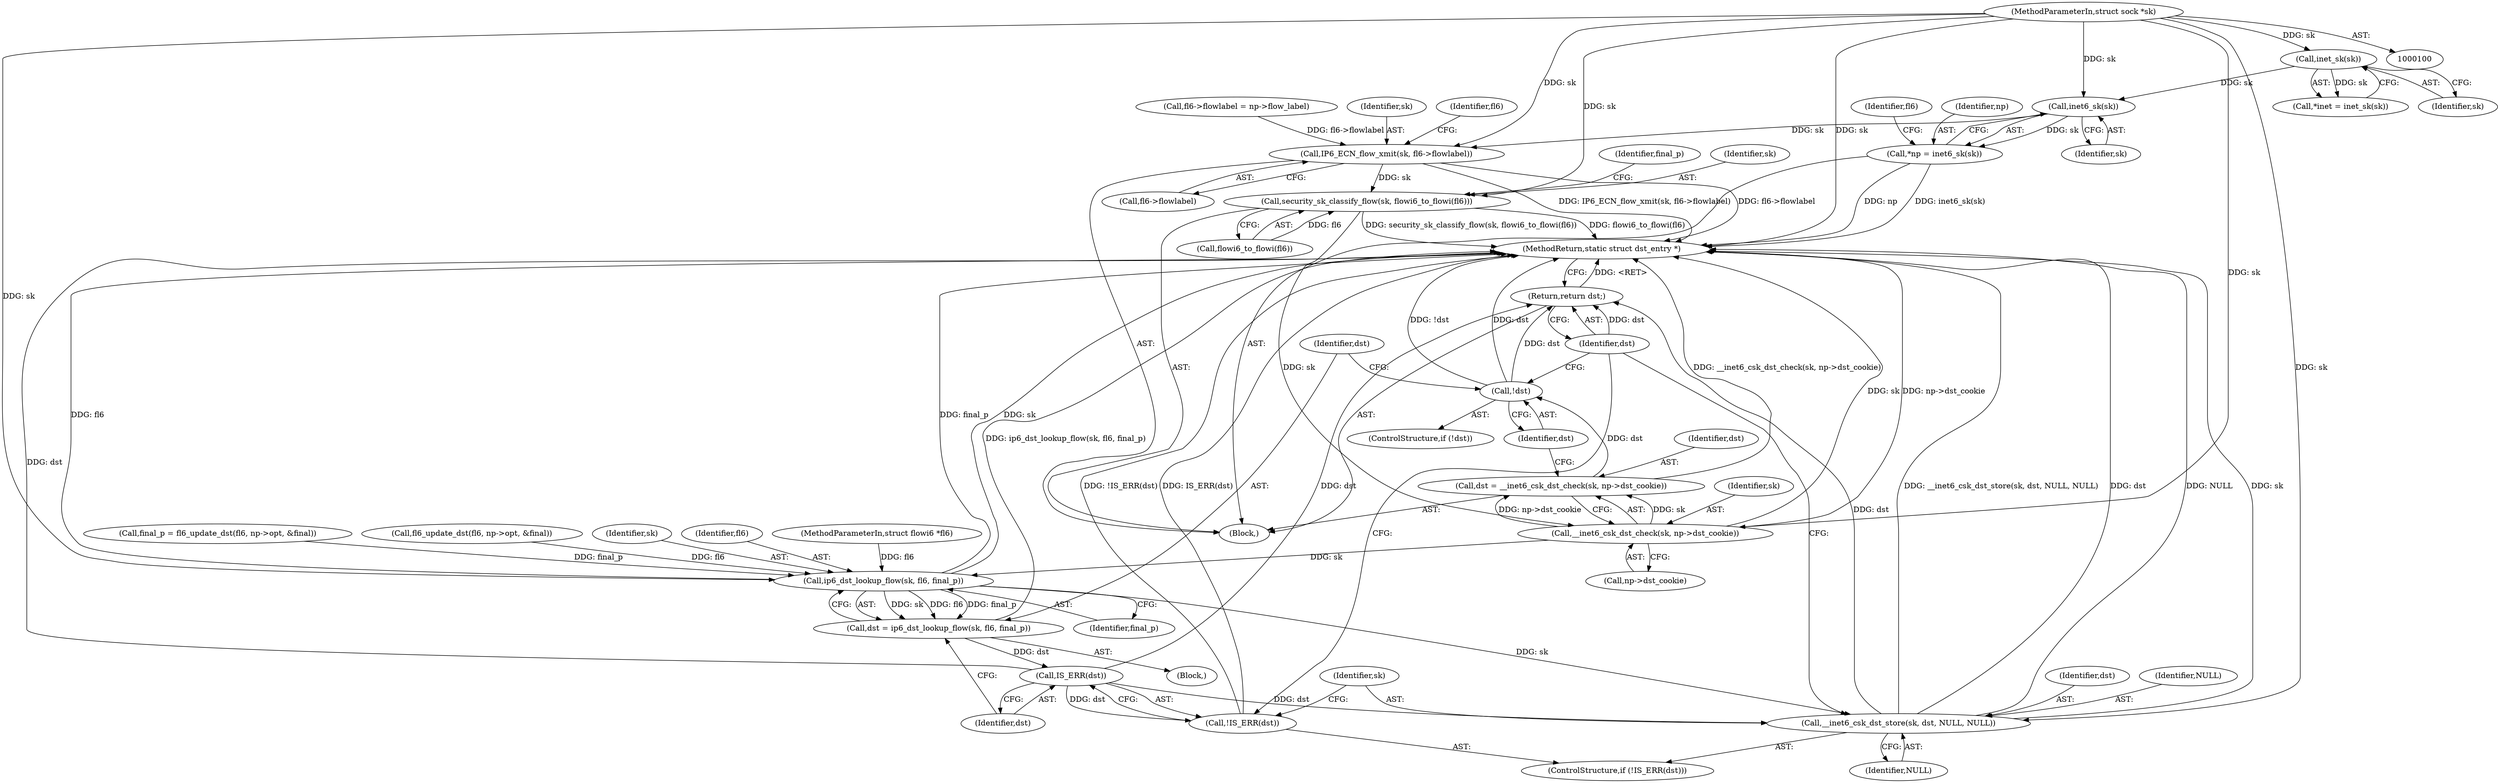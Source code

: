 digraph "0_linux_45f6fad84cc305103b28d73482b344d7f5b76f39_8@pointer" {
"1000112" [label="(Call,inet6_sk(sk))"];
"1000107" [label="(Call,inet_sk(sk))"];
"1000101" [label="(MethodParameterIn,struct sock *sk)"];
"1000110" [label="(Call,*np = inet6_sk(sk))"];
"1000151" [label="(Call,IP6_ECN_flow_xmit(sk, fl6->flowlabel))"];
"1000184" [label="(Call,security_sk_classify_flow(sk, flowi6_to_flowi(fl6)))"];
"1000199" [label="(Call,__inet6_csk_dst_check(sk, np->dst_cookie))"];
"1000197" [label="(Call,dst = __inet6_csk_dst_check(sk, np->dst_cookie))"];
"1000205" [label="(Call,!dst)"];
"1000223" [label="(Return,return dst;)"];
"1000210" [label="(Call,ip6_dst_lookup_flow(sk, fl6, final_p))"];
"1000208" [label="(Call,dst = ip6_dst_lookup_flow(sk, fl6, final_p))"];
"1000216" [label="(Call,IS_ERR(dst))"];
"1000215" [label="(Call,!IS_ERR(dst))"];
"1000218" [label="(Call,__inet6_csk_dst_store(sk, dst, NULL, NULL))"];
"1000214" [label="(ControlStructure,if (!IS_ERR(dst)))"];
"1000199" [label="(Call,__inet6_csk_dst_check(sk, np->dst_cookie))"];
"1000218" [label="(Call,__inet6_csk_dst_store(sk, dst, NULL, NULL))"];
"1000219" [label="(Identifier,sk)"];
"1000217" [label="(Identifier,dst)"];
"1000118" [label="(Identifier,fl6)"];
"1000213" [label="(Identifier,final_p)"];
"1000211" [label="(Identifier,sk)"];
"1000111" [label="(Identifier,np)"];
"1000113" [label="(Identifier,sk)"];
"1000158" [label="(Identifier,fl6)"];
"1000200" [label="(Identifier,sk)"];
"1000207" [label="(Block,)"];
"1000216" [label="(Call,IS_ERR(dst))"];
"1000208" [label="(Call,dst = ip6_dst_lookup_flow(sk, fl6, final_p))"];
"1000212" [label="(Identifier,fl6)"];
"1000105" [label="(Call,*inet = inet_sk(sk))"];
"1000224" [label="(Identifier,dst)"];
"1000201" [label="(Call,np->dst_cookie)"];
"1000103" [label="(Block,)"];
"1000210" [label="(Call,ip6_dst_lookup_flow(sk, fl6, final_p))"];
"1000108" [label="(Identifier,sk)"];
"1000144" [label="(Call,fl6->flowlabel = np->flow_label)"];
"1000189" [label="(Identifier,final_p)"];
"1000206" [label="(Identifier,dst)"];
"1000102" [label="(MethodParameterIn,struct flowi6 *fl6)"];
"1000220" [label="(Identifier,dst)"];
"1000186" [label="(Call,flowi6_to_flowi(fl6))"];
"1000185" [label="(Identifier,sk)"];
"1000110" [label="(Call,*np = inet6_sk(sk))"];
"1000215" [label="(Call,!IS_ERR(dst))"];
"1000198" [label="(Identifier,dst)"];
"1000222" [label="(Identifier,NULL)"];
"1000209" [label="(Identifier,dst)"];
"1000184" [label="(Call,security_sk_classify_flow(sk, flowi6_to_flowi(fl6)))"];
"1000107" [label="(Call,inet_sk(sk))"];
"1000188" [label="(Call,final_p = fl6_update_dst(fl6, np->opt, &final))"];
"1000223" [label="(Return,return dst;)"];
"1000190" [label="(Call,fl6_update_dst(fl6, np->opt, &final))"];
"1000152" [label="(Identifier,sk)"];
"1000225" [label="(MethodReturn,static struct dst_entry *)"];
"1000204" [label="(ControlStructure,if (!dst))"];
"1000205" [label="(Call,!dst)"];
"1000112" [label="(Call,inet6_sk(sk))"];
"1000197" [label="(Call,dst = __inet6_csk_dst_check(sk, np->dst_cookie))"];
"1000101" [label="(MethodParameterIn,struct sock *sk)"];
"1000153" [label="(Call,fl6->flowlabel)"];
"1000221" [label="(Identifier,NULL)"];
"1000151" [label="(Call,IP6_ECN_flow_xmit(sk, fl6->flowlabel))"];
"1000112" -> "1000110"  [label="AST: "];
"1000112" -> "1000113"  [label="CFG: "];
"1000113" -> "1000112"  [label="AST: "];
"1000110" -> "1000112"  [label="CFG: "];
"1000112" -> "1000110"  [label="DDG: sk"];
"1000107" -> "1000112"  [label="DDG: sk"];
"1000101" -> "1000112"  [label="DDG: sk"];
"1000112" -> "1000151"  [label="DDG: sk"];
"1000107" -> "1000105"  [label="AST: "];
"1000107" -> "1000108"  [label="CFG: "];
"1000108" -> "1000107"  [label="AST: "];
"1000105" -> "1000107"  [label="CFG: "];
"1000107" -> "1000105"  [label="DDG: sk"];
"1000101" -> "1000107"  [label="DDG: sk"];
"1000101" -> "1000100"  [label="AST: "];
"1000101" -> "1000225"  [label="DDG: sk"];
"1000101" -> "1000151"  [label="DDG: sk"];
"1000101" -> "1000184"  [label="DDG: sk"];
"1000101" -> "1000199"  [label="DDG: sk"];
"1000101" -> "1000210"  [label="DDG: sk"];
"1000101" -> "1000218"  [label="DDG: sk"];
"1000110" -> "1000103"  [label="AST: "];
"1000111" -> "1000110"  [label="AST: "];
"1000118" -> "1000110"  [label="CFG: "];
"1000110" -> "1000225"  [label="DDG: inet6_sk(sk)"];
"1000110" -> "1000225"  [label="DDG: np"];
"1000151" -> "1000103"  [label="AST: "];
"1000151" -> "1000153"  [label="CFG: "];
"1000152" -> "1000151"  [label="AST: "];
"1000153" -> "1000151"  [label="AST: "];
"1000158" -> "1000151"  [label="CFG: "];
"1000151" -> "1000225"  [label="DDG: IP6_ECN_flow_xmit(sk, fl6->flowlabel)"];
"1000151" -> "1000225"  [label="DDG: fl6->flowlabel"];
"1000144" -> "1000151"  [label="DDG: fl6->flowlabel"];
"1000151" -> "1000184"  [label="DDG: sk"];
"1000184" -> "1000103"  [label="AST: "];
"1000184" -> "1000186"  [label="CFG: "];
"1000185" -> "1000184"  [label="AST: "];
"1000186" -> "1000184"  [label="AST: "];
"1000189" -> "1000184"  [label="CFG: "];
"1000184" -> "1000225"  [label="DDG: flowi6_to_flowi(fl6)"];
"1000184" -> "1000225"  [label="DDG: security_sk_classify_flow(sk, flowi6_to_flowi(fl6))"];
"1000186" -> "1000184"  [label="DDG: fl6"];
"1000184" -> "1000199"  [label="DDG: sk"];
"1000199" -> "1000197"  [label="AST: "];
"1000199" -> "1000201"  [label="CFG: "];
"1000200" -> "1000199"  [label="AST: "];
"1000201" -> "1000199"  [label="AST: "];
"1000197" -> "1000199"  [label="CFG: "];
"1000199" -> "1000225"  [label="DDG: np->dst_cookie"];
"1000199" -> "1000225"  [label="DDG: sk"];
"1000199" -> "1000197"  [label="DDG: sk"];
"1000199" -> "1000197"  [label="DDG: np->dst_cookie"];
"1000199" -> "1000210"  [label="DDG: sk"];
"1000197" -> "1000103"  [label="AST: "];
"1000198" -> "1000197"  [label="AST: "];
"1000206" -> "1000197"  [label="CFG: "];
"1000197" -> "1000225"  [label="DDG: __inet6_csk_dst_check(sk, np->dst_cookie)"];
"1000197" -> "1000205"  [label="DDG: dst"];
"1000205" -> "1000204"  [label="AST: "];
"1000205" -> "1000206"  [label="CFG: "];
"1000206" -> "1000205"  [label="AST: "];
"1000209" -> "1000205"  [label="CFG: "];
"1000224" -> "1000205"  [label="CFG: "];
"1000205" -> "1000225"  [label="DDG: !dst"];
"1000205" -> "1000225"  [label="DDG: dst"];
"1000205" -> "1000223"  [label="DDG: dst"];
"1000223" -> "1000103"  [label="AST: "];
"1000223" -> "1000224"  [label="CFG: "];
"1000224" -> "1000223"  [label="AST: "];
"1000225" -> "1000223"  [label="CFG: "];
"1000223" -> "1000225"  [label="DDG: <RET>"];
"1000224" -> "1000223"  [label="DDG: dst"];
"1000216" -> "1000223"  [label="DDG: dst"];
"1000218" -> "1000223"  [label="DDG: dst"];
"1000210" -> "1000208"  [label="AST: "];
"1000210" -> "1000213"  [label="CFG: "];
"1000211" -> "1000210"  [label="AST: "];
"1000212" -> "1000210"  [label="AST: "];
"1000213" -> "1000210"  [label="AST: "];
"1000208" -> "1000210"  [label="CFG: "];
"1000210" -> "1000225"  [label="DDG: fl6"];
"1000210" -> "1000225"  [label="DDG: final_p"];
"1000210" -> "1000225"  [label="DDG: sk"];
"1000210" -> "1000208"  [label="DDG: sk"];
"1000210" -> "1000208"  [label="DDG: fl6"];
"1000210" -> "1000208"  [label="DDG: final_p"];
"1000190" -> "1000210"  [label="DDG: fl6"];
"1000102" -> "1000210"  [label="DDG: fl6"];
"1000188" -> "1000210"  [label="DDG: final_p"];
"1000210" -> "1000218"  [label="DDG: sk"];
"1000208" -> "1000207"  [label="AST: "];
"1000209" -> "1000208"  [label="AST: "];
"1000217" -> "1000208"  [label="CFG: "];
"1000208" -> "1000225"  [label="DDG: ip6_dst_lookup_flow(sk, fl6, final_p)"];
"1000208" -> "1000216"  [label="DDG: dst"];
"1000216" -> "1000215"  [label="AST: "];
"1000216" -> "1000217"  [label="CFG: "];
"1000217" -> "1000216"  [label="AST: "];
"1000215" -> "1000216"  [label="CFG: "];
"1000216" -> "1000225"  [label="DDG: dst"];
"1000216" -> "1000215"  [label="DDG: dst"];
"1000216" -> "1000218"  [label="DDG: dst"];
"1000215" -> "1000214"  [label="AST: "];
"1000219" -> "1000215"  [label="CFG: "];
"1000224" -> "1000215"  [label="CFG: "];
"1000215" -> "1000225"  [label="DDG: IS_ERR(dst)"];
"1000215" -> "1000225"  [label="DDG: !IS_ERR(dst)"];
"1000218" -> "1000214"  [label="AST: "];
"1000218" -> "1000222"  [label="CFG: "];
"1000219" -> "1000218"  [label="AST: "];
"1000220" -> "1000218"  [label="AST: "];
"1000221" -> "1000218"  [label="AST: "];
"1000222" -> "1000218"  [label="AST: "];
"1000224" -> "1000218"  [label="CFG: "];
"1000218" -> "1000225"  [label="DDG: NULL"];
"1000218" -> "1000225"  [label="DDG: sk"];
"1000218" -> "1000225"  [label="DDG: __inet6_csk_dst_store(sk, dst, NULL, NULL)"];
"1000218" -> "1000225"  [label="DDG: dst"];
}

